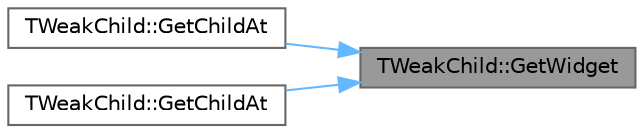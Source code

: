 digraph "TWeakChild::GetWidget"
{
 // INTERACTIVE_SVG=YES
 // LATEX_PDF_SIZE
  bgcolor="transparent";
  edge [fontname=Helvetica,fontsize=10,labelfontname=Helvetica,labelfontsize=10];
  node [fontname=Helvetica,fontsize=10,shape=box,height=0.2,width=0.4];
  rankdir="RL";
  Node1 [id="Node000001",label="TWeakChild::GetWidget",height=0.2,width=0.4,color="gray40", fillcolor="grey60", style="filled", fontcolor="black",tooltip=" "];
  Node1 -> Node2 [id="edge1_Node000001_Node000002",dir="back",color="steelblue1",style="solid",tooltip=" "];
  Node2 [id="Node000002",label="TWeakChild::GetChildAt",height=0.2,width=0.4,color="grey40", fillcolor="white", style="filled",URL="$da/d0b/classTWeakChild.html#a2c7cce319ee0db7a666910b21d54c7b8",tooltip=" "];
  Node1 -> Node3 [id="edge2_Node000001_Node000003",dir="back",color="steelblue1",style="solid",tooltip=" "];
  Node3 [id="Node000003",label="TWeakChild::GetChildAt",height=0.2,width=0.4,color="grey40", fillcolor="white", style="filled",URL="$da/d0b/classTWeakChild.html#ab56b1ed679d302a62fb6e36af871b64e",tooltip=" "];
}
